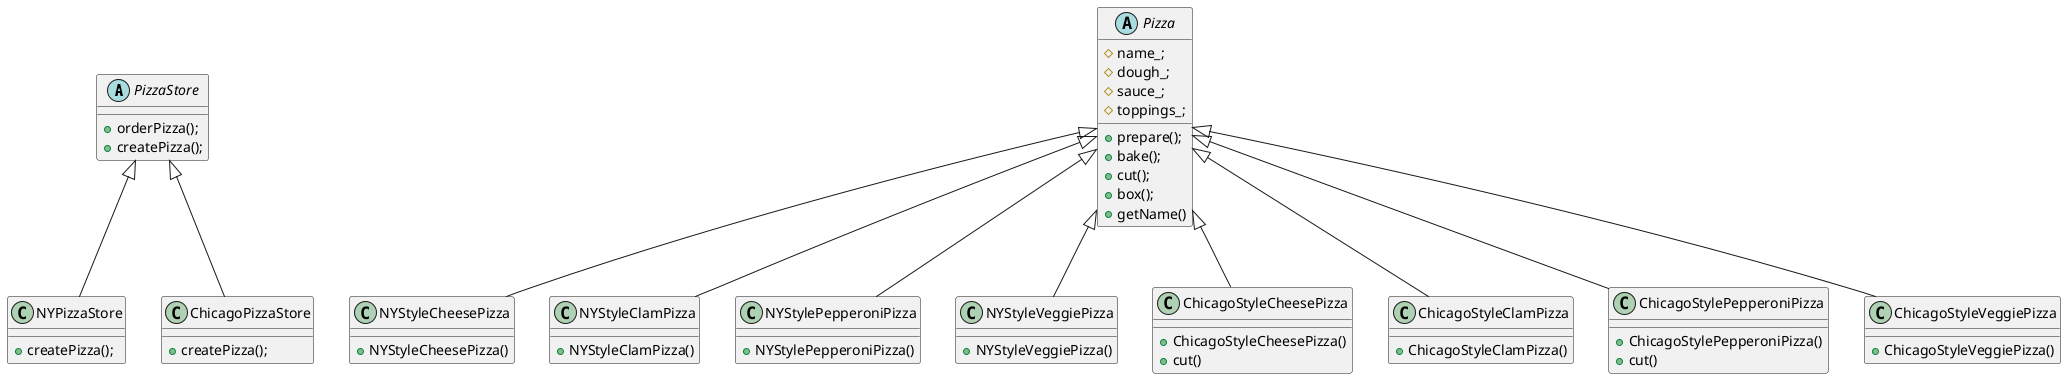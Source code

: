 @startuml factory-method


'Creator
abstract class PizzaStore{
    +orderPizza();
    +createPizza();
}

class NYPizzaStore{
    +createPizza();
}

class ChicagoPizzaStore{
    +createPizza();
}

PizzaStore <|-- NYPizzaStore
PizzaStore <|-- ChicagoPizzaStore


'Product
abstract class Pizza{
    #name_;
    #dough_;
    #sauce_;
    #toppings_;

    +prepare();
    +bake();
    +cut();
    +box();
    +getName()
}

class NYStyleCheesePizza{
    +NYStyleCheesePizza()

}

class NYStyleClamPizza{
    +NYStyleClamPizza()
}

class NYStylePepperoniPizza{
    +NYStylePepperoniPizza()
}

class NYStyleVeggiePizza{
    +NYStyleVeggiePizza()
}


class ChicagoStyleCheesePizza{
    +ChicagoStyleCheesePizza()
    +cut()
}

class ChicagoStyleClamPizza{
    +ChicagoStyleClamPizza()
}

class ChicagoStylePepperoniPizza{
    +ChicagoStylePepperoniPizza()
    +cut()
}

class ChicagoStyleVeggiePizza{
    +ChicagoStyleVeggiePizza()

}

Pizza <|-- NYStyleCheesePizza
Pizza <|-- NYStyleClamPizza
Pizza <|-- NYStylePepperoniPizza
Pizza <|-- NYStyleVeggiePizza

Pizza <|-- ChicagoStyleCheesePizza
Pizza <|-- ChicagoStyleClamPizza
Pizza <|-- ChicagoStylePepperoniPizza
Pizza <|-- ChicagoStyleVeggiePizza

@enduml
